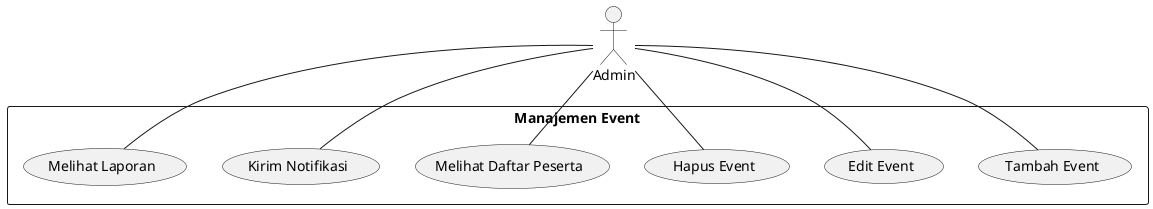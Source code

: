 @startuml

actor Admin

rectangle "Manajemen Event" {
  Admin -- (Tambah Event)
  Admin -- (Edit Event)
  Admin -- (Hapus Event)
  Admin -- (Melihat Daftar Peserta)
  Admin -- (Kirim Notifikasi)
  Admin -- (Melihat Laporan)
}

@enduml